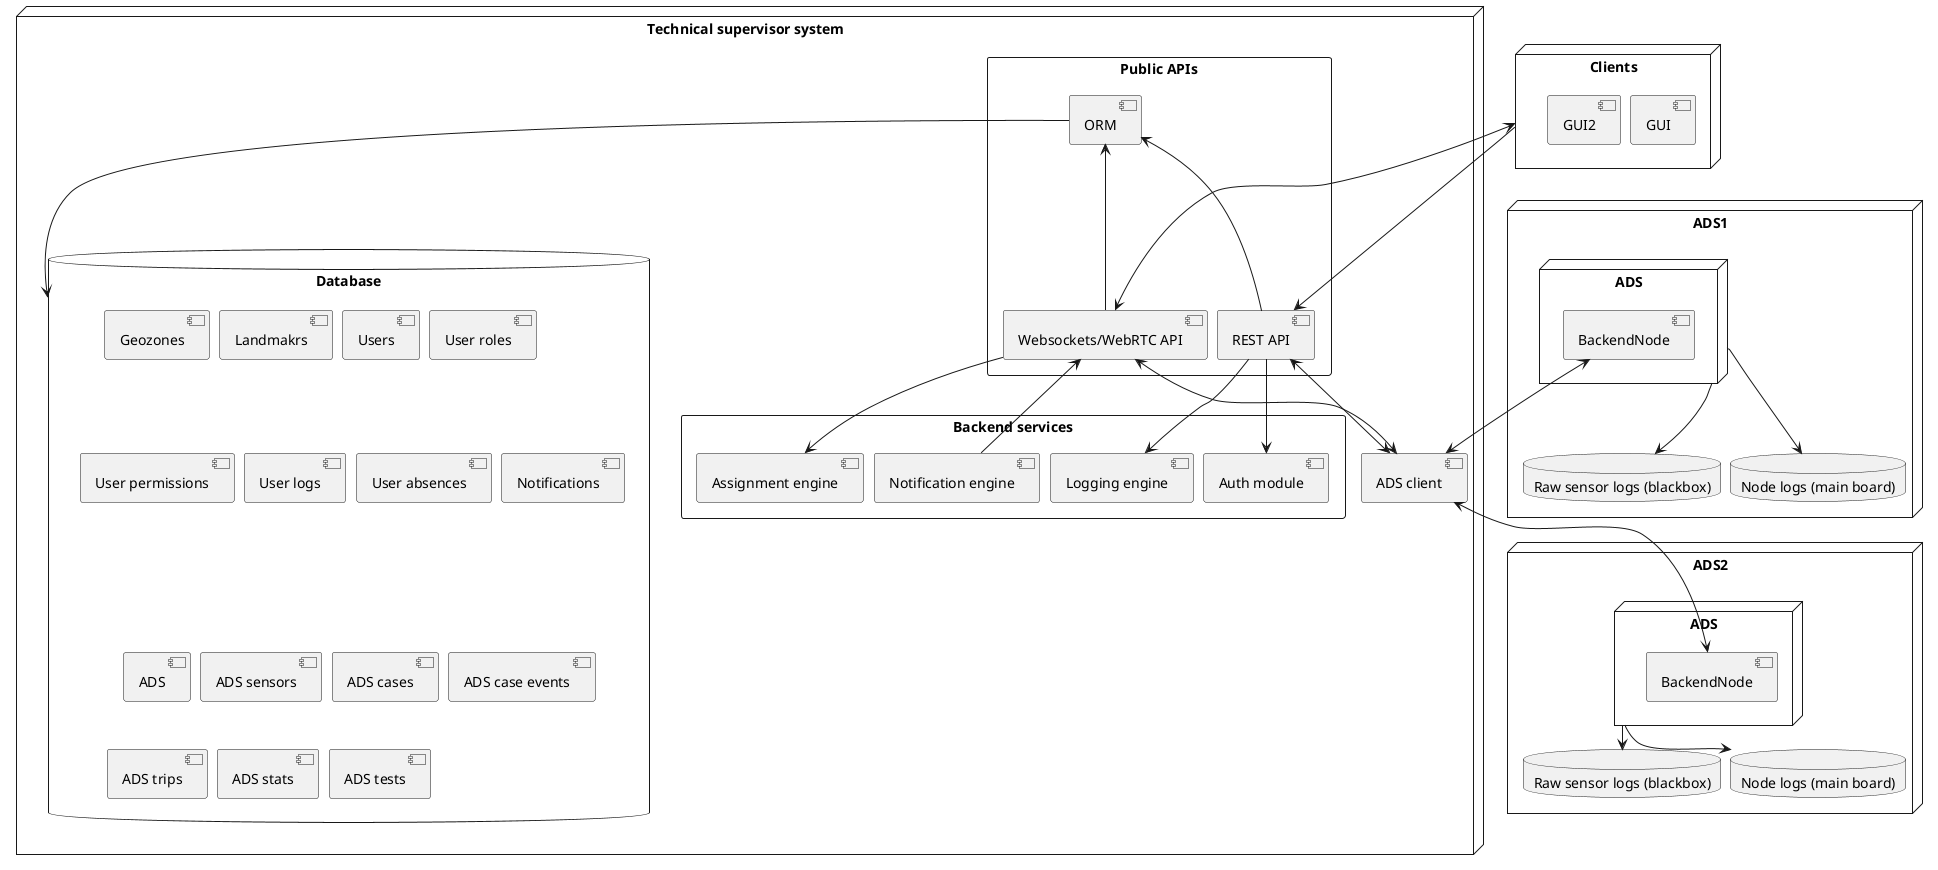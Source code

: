 @startuml
skinparam nodesep 10
skinparam ranksep 5

scale 1.0

node "Clients" as client_side {
    component "GUI" as gui
    component "GUI2" as gui2
}

node "Technical supervisor system" as ts {
    rectangle "Public APIs" {
            component "REST API" as rest_api
            component "Websockets/WebRTC API" as ws_api
            component "ORM" as orm
        }

    rectangle "Backend services" as backend {
        component "Auth module" as auth
        component "Assignment engine" as assignment_engine
        component "Notification engine" as notification_engine
        component "Logging engine" as log_engine
    }

    component "ADS client" as ads_client

    database "Database" as db {
        component "Geozones"
        component "Landmakrs"
        component "Users"
        component "User roles"
        component "User permissions"
        component "User logs"
        component "User absences"
        component "Notifications"
        component "ADS"
        component "ADS sensors"
        component "ADS cases"
        component "ADS case events"
        component "ADS trips"
        component "ADS stats"
        component "ADS tests"
    }
}


node "ADS1" as ads_node { 
    node "ADS" as ads1 {
        component "BackendNode" as ads_backend
    }
    database "Raw sensor logs (blackbox)" as raw_logs_ads1
    database "Node logs (main board)" as logs_ads1
}

node "ADS2" as ads_node2 { 
    node "ADS" as ads2 {
        component "BackendNode" as ads_backend2
    }
    database "Raw sensor logs (blackbox)" as raw_logs_ads2
    database "Node logs (main board)" as logs_ads2
}

ads1 -down-> raw_logs_ads1
ads1 -down-> logs_ads1
ads2 -down-> raw_logs_ads2
ads2 -down-> logs_ads2
ads_backend <-d-> ads_client
ads_backend2 <-u-> ads_client
client_side -down-> rest_api
client_side <-down-> ws_api
rest_api --> auth
rest_api --> log_engine
rest_api -u-> orm
ws_api -u-> orm
orm -d-> db
ws_api -d-> assignment_engine
notification_engine -r-> ws_api
ws_api <-d-> ads_client
rest_api <-d-> ads_client
@enduml